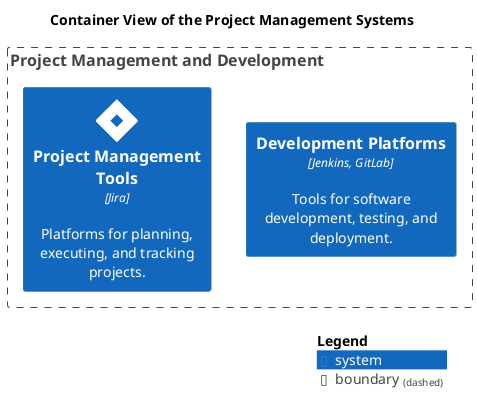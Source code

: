 @startuml container-view
!include <C4/C4_Container.puml>
!include <awslib14/AWSCommon>
!include <awslib14/AWSC4Integration>
!include <azure/AzureCommon>
!include <azure/AzureC4Integration>
!include <tupadr3/common>
!include <tupadr3/font-awesome-5/jira>


LAYOUT_TOP_DOWN()




title Container View of the Project Management Systems
Boundary(mybank_projectManagement_contextBoundary, "Project Management and Development") {
  System(mybank_projectManagement_devPlatforms, "Development Platforms", $descr="Tools for software development, testing, and deployment.", $type="Jenkins, GitLab")
  System(mybank_projectManagement_projectManagementTools, "Project Management Tools", $descr="Platforms for planning, executing, and tracking projects.", $type="Jira", $sprite="jira")
}
SHOW_LEGEND()
@enduml
